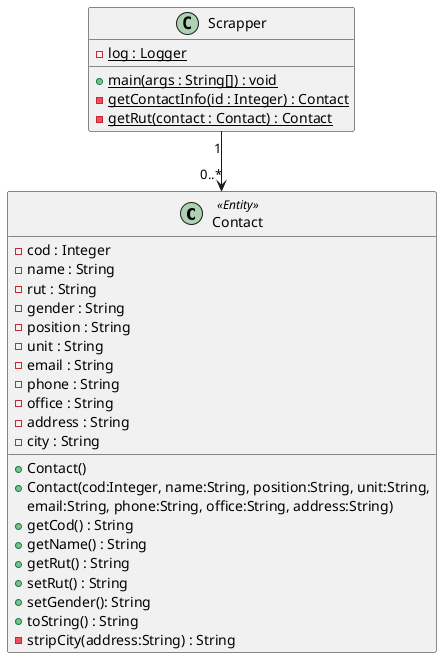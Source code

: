 @startuml diagram

class Contact <<Entity>> {
 - cod : Integer
 - name : String
 - rut : String
 - gender : String
 - position : String
 - unit : String
 - email : String
 - phone : String
 - office : String
 - address : String
 - city : String
 + Contact()
 + Contact(cod:Integer, name:String, position:String, unit:String,
  email:String, phone:String, office:String, address:String)
 + getCod() : String
 + getName() : String
 + getRut() : String
 + setRut() : String
 + setGender(): String
 + toString() : String
 - stripCity(address:String) : String

}

class Scrapper {
 - {static} log : Logger
 + {static} main(args : String[]) : void
 - {static} getContactInfo(id : Integer) : Contact
 - {static} getRut(contact : Contact) : Contact
}

Scrapper "1" --> "0..*" Contact

@enduml